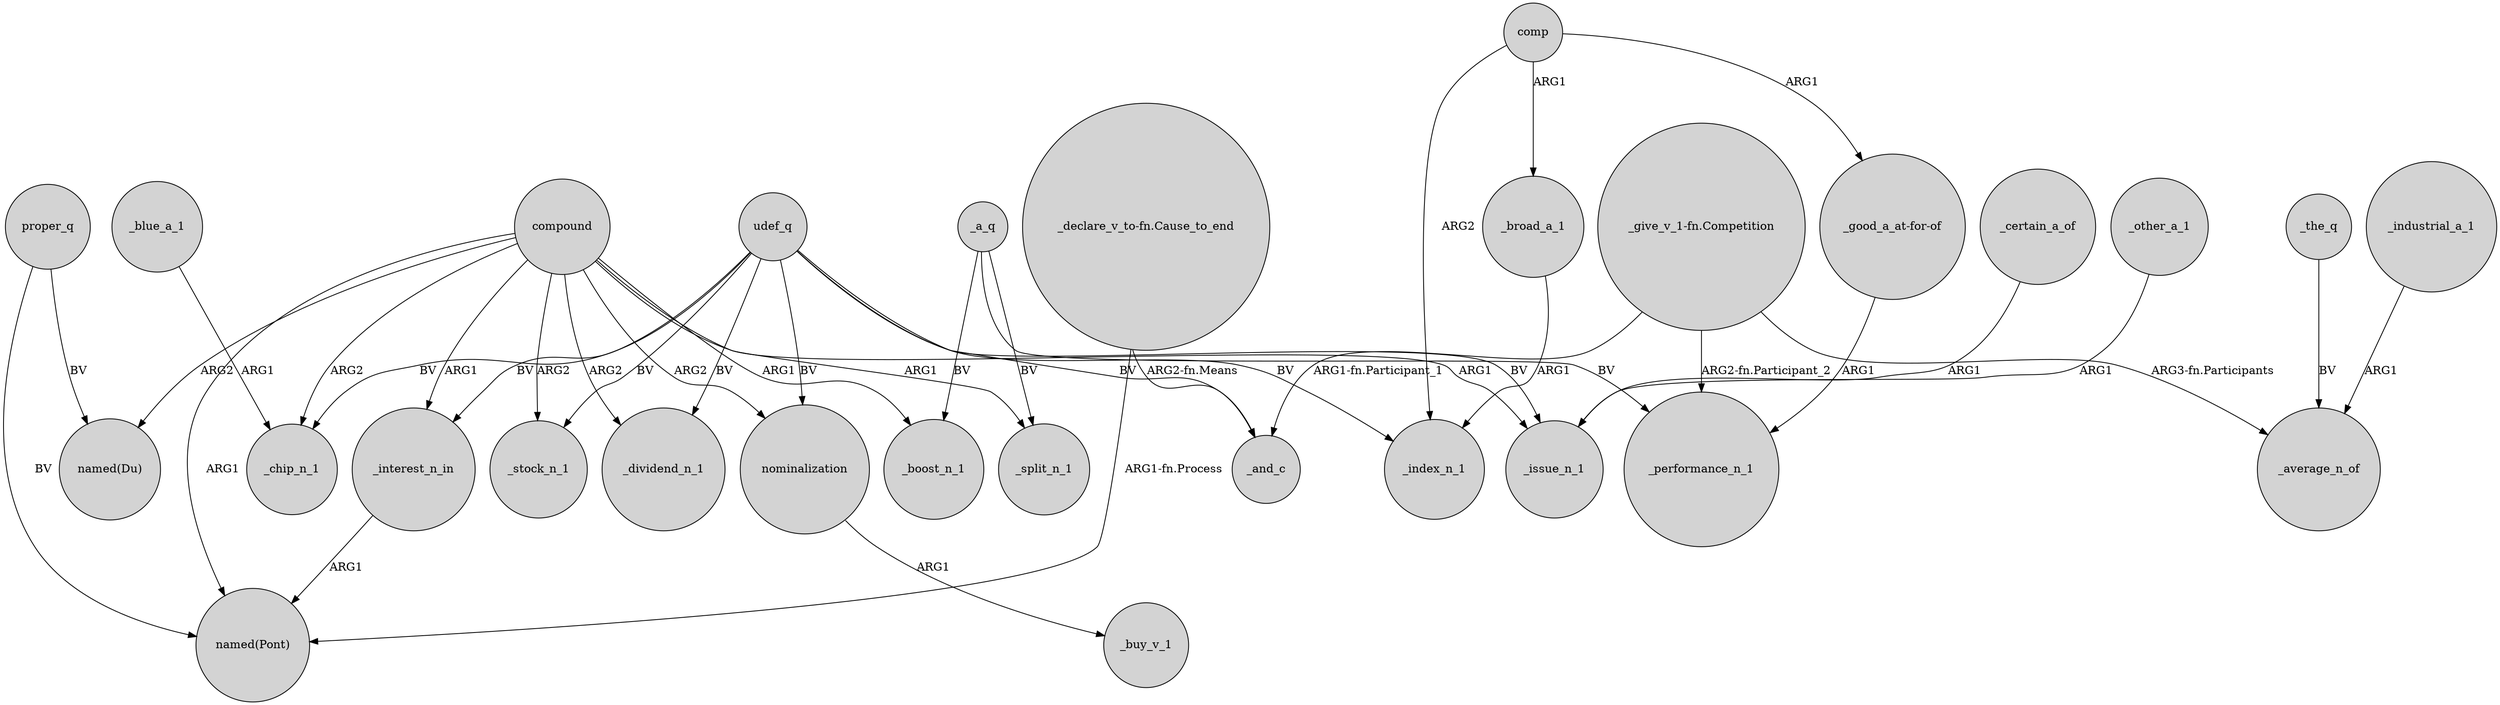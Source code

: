 digraph {
	node [shape=circle style=filled]
	compound -> "named(Du)" [label=ARG2]
	udef_q -> _dividend_n_1 [label=BV]
	nominalization -> _buy_v_1 [label=ARG1]
	compound -> _dividend_n_1 [label=ARG2]
	"_give_v_1-fn.Competition" -> _performance_n_1 [label="ARG2-fn.Participant_2"]
	_the_q -> _average_n_of [label=BV]
	proper_q -> "named(Du)" [label=BV]
	udef_q -> nominalization [label=BV]
	compound -> _interest_n_in [label=ARG1]
	"_give_v_1-fn.Competition" -> _and_c [label="ARG1-fn.Participant_1"]
	udef_q -> _index_n_1 [label=BV]
	compound -> _split_n_1 [label=ARG1]
	_broad_a_1 -> _index_n_1 [label=ARG1]
	udef_q -> _and_c [label=BV]
	_certain_a_of -> _issue_n_1 [label=ARG1]
	compound -> "named(Pont)" [label=ARG1]
	compound -> nominalization [label=ARG2]
	proper_q -> "named(Pont)" [label=BV]
	_blue_a_1 -> _chip_n_1 [label=ARG1]
	udef_q -> _stock_n_1 [label=BV]
	"_declare_v_to-fn.Cause_to_end" -> "named(Pont)" [label="ARG1-fn.Process"]
	compound -> _stock_n_1 [label=ARG2]
	"_good_a_at-for-of" -> _performance_n_1 [label=ARG1]
	comp -> _index_n_1 [label=ARG2]
	_a_q -> _performance_n_1 [label=BV]
	"_declare_v_to-fn.Cause_to_end" -> _and_c [label="ARG2-fn.Means"]
	udef_q -> _issue_n_1 [label=BV]
	udef_q -> _interest_n_in [label=BV]
	udef_q -> _chip_n_1 [label=BV]
	comp -> _broad_a_1 [label=ARG1]
	_a_q -> _split_n_1 [label=BV]
	_other_a_1 -> _issue_n_1 [label=ARG1]
	comp -> "_good_a_at-for-of" [label=ARG1]
	_a_q -> _boost_n_1 [label=BV]
	compound -> _chip_n_1 [label=ARG2]
	_interest_n_in -> "named(Pont)" [label=ARG1]
	compound -> _issue_n_1 [label=ARG1]
	compound -> _boost_n_1 [label=ARG1]
	_industrial_a_1 -> _average_n_of [label=ARG1]
	"_give_v_1-fn.Competition" -> _average_n_of [label="ARG3-fn.Participants"]
}
